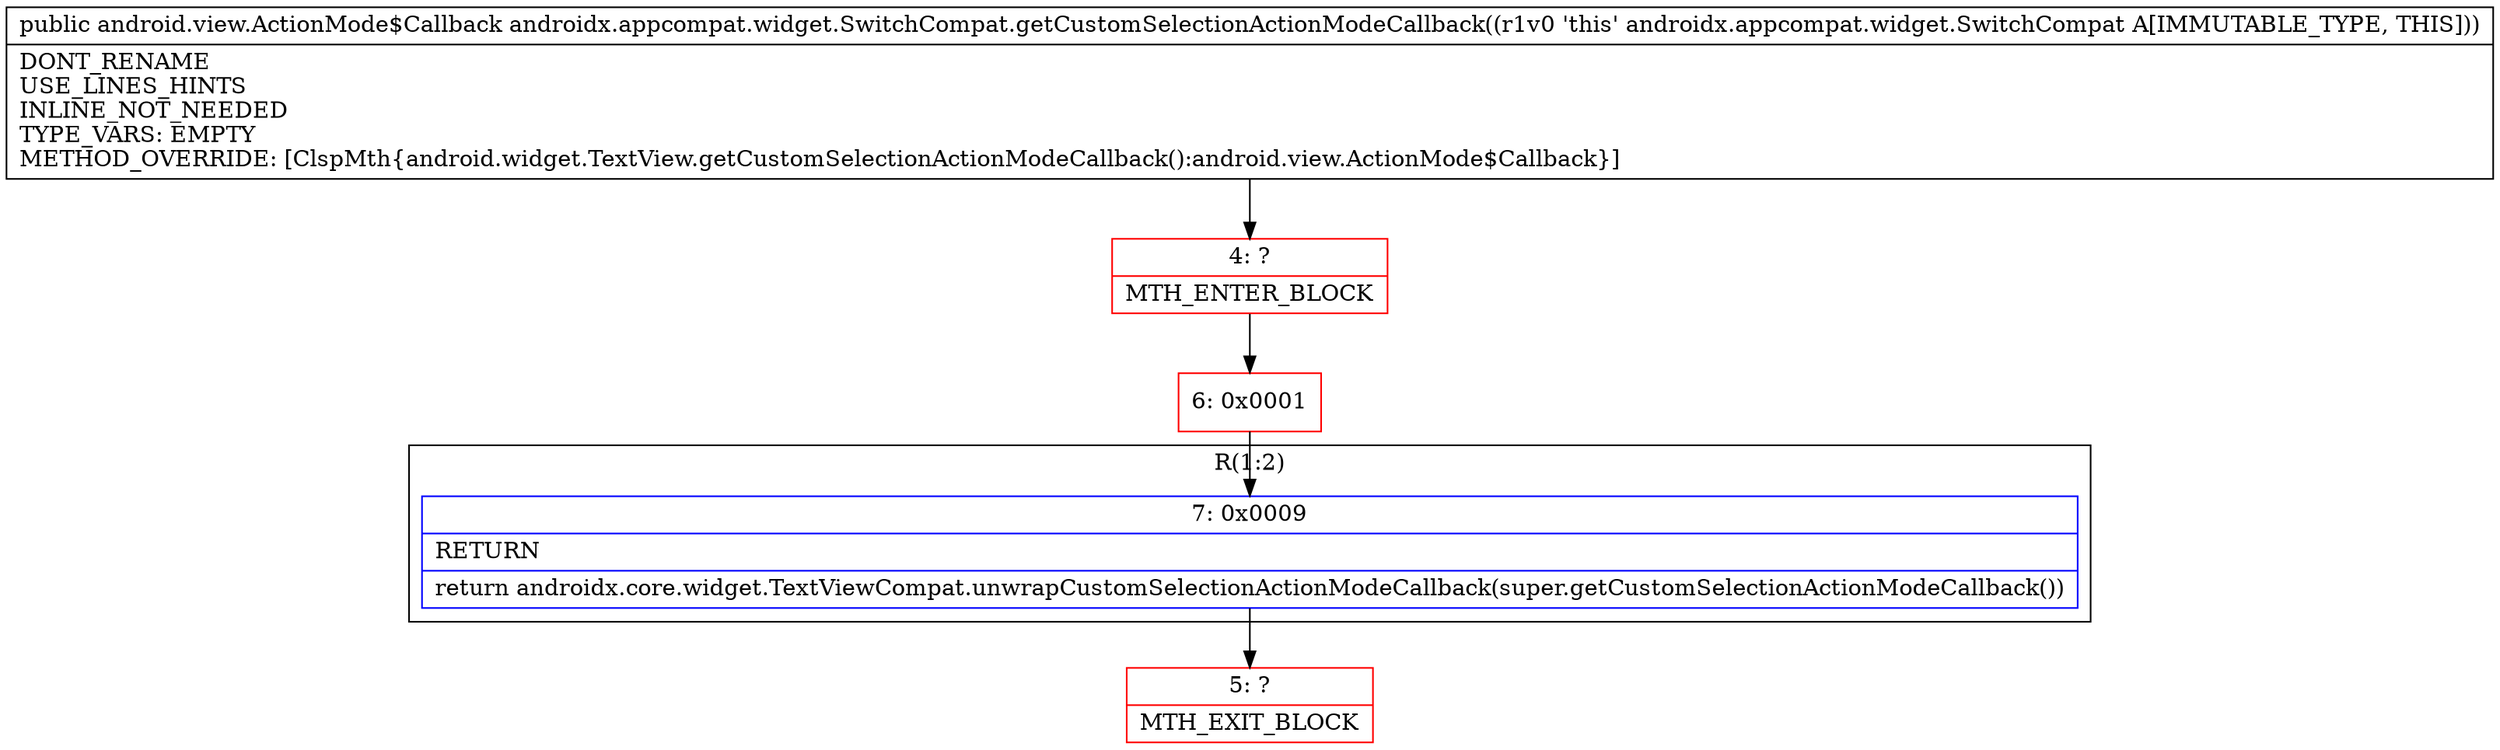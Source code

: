 digraph "CFG forandroidx.appcompat.widget.SwitchCompat.getCustomSelectionActionModeCallback()Landroid\/view\/ActionMode$Callback;" {
subgraph cluster_Region_569555558 {
label = "R(1:2)";
node [shape=record,color=blue];
Node_7 [shape=record,label="{7\:\ 0x0009|RETURN\l|return androidx.core.widget.TextViewCompat.unwrapCustomSelectionActionModeCallback(super.getCustomSelectionActionModeCallback())\l}"];
}
Node_4 [shape=record,color=red,label="{4\:\ ?|MTH_ENTER_BLOCK\l}"];
Node_6 [shape=record,color=red,label="{6\:\ 0x0001}"];
Node_5 [shape=record,color=red,label="{5\:\ ?|MTH_EXIT_BLOCK\l}"];
MethodNode[shape=record,label="{public android.view.ActionMode$Callback androidx.appcompat.widget.SwitchCompat.getCustomSelectionActionModeCallback((r1v0 'this' androidx.appcompat.widget.SwitchCompat A[IMMUTABLE_TYPE, THIS]))  | DONT_RENAME\lUSE_LINES_HINTS\lINLINE_NOT_NEEDED\lTYPE_VARS: EMPTY\lMETHOD_OVERRIDE: [ClspMth\{android.widget.TextView.getCustomSelectionActionModeCallback():android.view.ActionMode$Callback\}]\l}"];
MethodNode -> Node_4;Node_7 -> Node_5;
Node_4 -> Node_6;
Node_6 -> Node_7;
}

